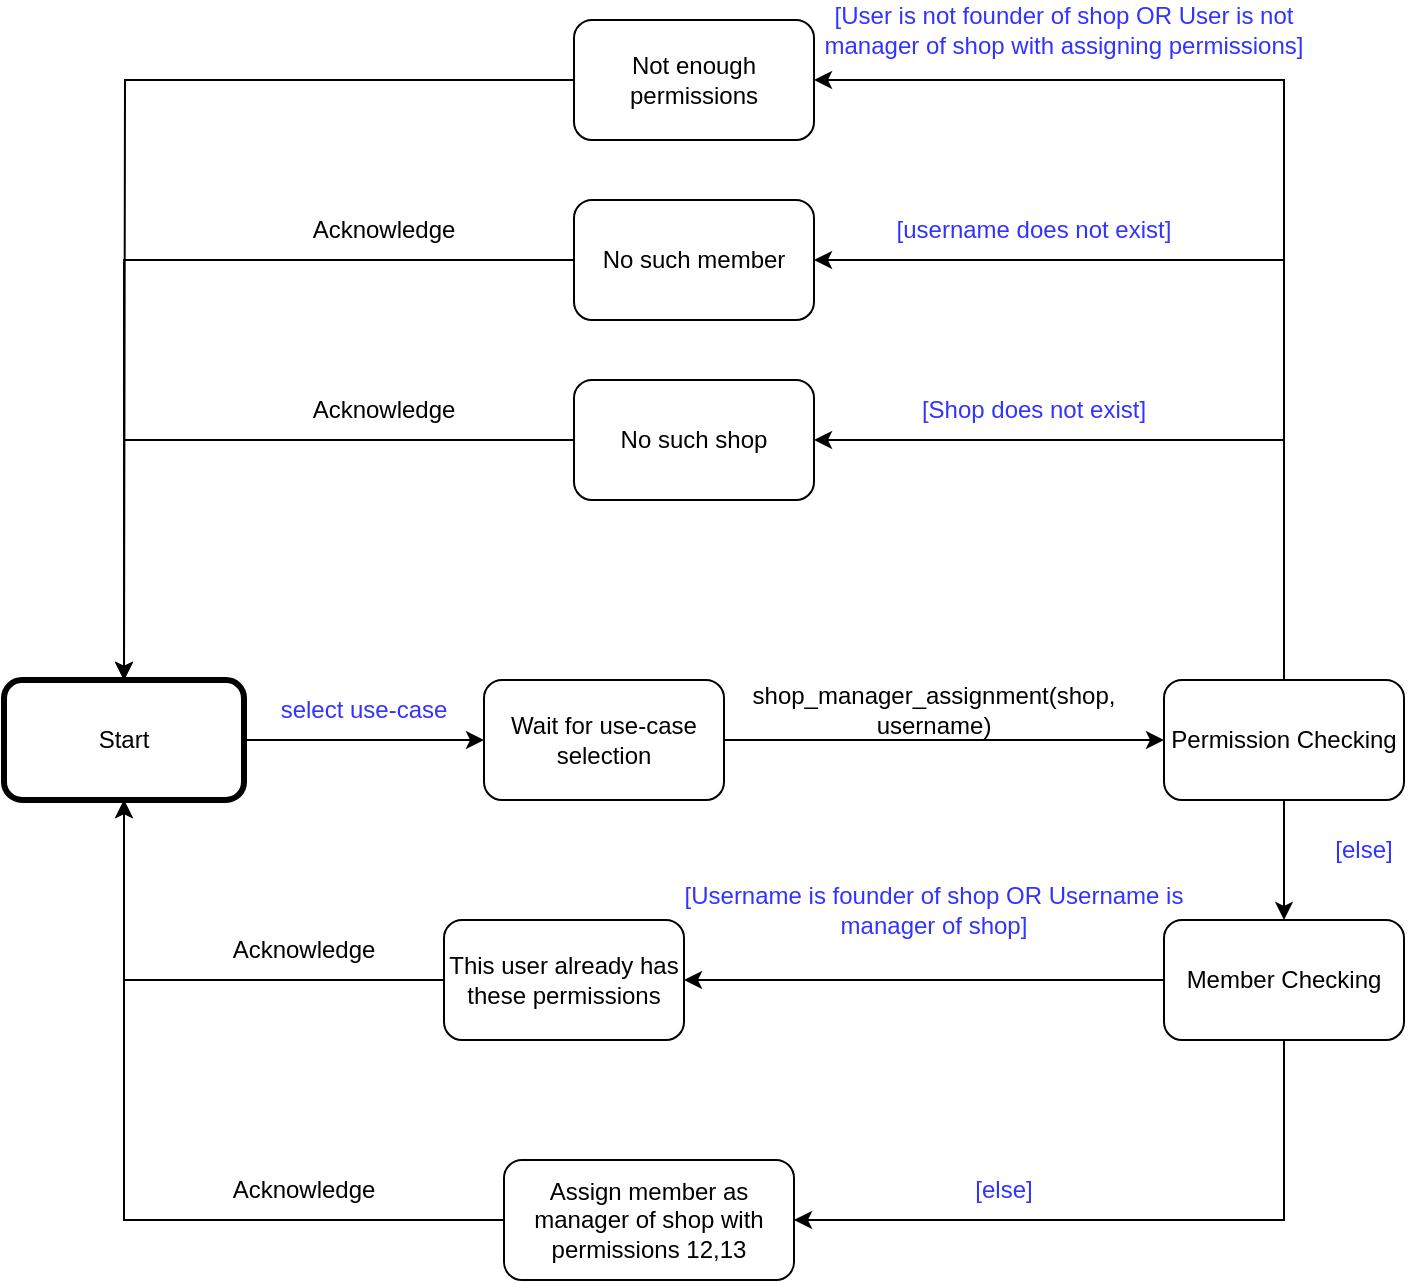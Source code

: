 <mxfile version="18.1.2" type="device"><diagram id="Vvk_OQTIka7yUG-9QUdX" name="Page-1"><mxGraphModel dx="1422" dy="762" grid="1" gridSize="10" guides="1" tooltips="1" connect="1" arrows="1" fold="1" page="1" pageScale="1" pageWidth="850" pageHeight="1100" math="0" shadow="0"><root><mxCell id="0"/><mxCell id="1" parent="0"/><mxCell id="wWTnJZsQiBKnjMraW01N-3" style="edgeStyle=orthogonalEdgeStyle;rounded=0;orthogonalLoop=1;jettySize=auto;html=1;" edge="1" parent="1" source="wWTnJZsQiBKnjMraW01N-4"><mxGeometry relative="1" as="geometry"><mxPoint x="320" y="390" as="targetPoint"/></mxGeometry></mxCell><mxCell id="wWTnJZsQiBKnjMraW01N-4" value="Start" style="rounded=1;whiteSpace=wrap;html=1;strokeWidth=3;" vertex="1" parent="1"><mxGeometry x="80" y="360" width="120" height="60" as="geometry"/></mxCell><mxCell id="wWTnJZsQiBKnjMraW01N-5" value="select use-case" style="text;html=1;align=center;verticalAlign=middle;whiteSpace=wrap;rounded=0;fontColor=#3333FF;" vertex="1" parent="1"><mxGeometry x="210" y="360" width="100" height="30" as="geometry"/></mxCell><mxCell id="wWTnJZsQiBKnjMraW01N-6" style="edgeStyle=orthogonalEdgeStyle;rounded=0;orthogonalLoop=1;jettySize=auto;html=1;" edge="1" parent="1" source="wWTnJZsQiBKnjMraW01N-7" target="wWTnJZsQiBKnjMraW01N-11"><mxGeometry relative="1" as="geometry"><mxPoint x="530" y="390" as="targetPoint"/></mxGeometry></mxCell><mxCell id="wWTnJZsQiBKnjMraW01N-7" value="Wait for use-case selection" style="rounded=1;whiteSpace=wrap;html=1;" vertex="1" parent="1"><mxGeometry x="320" y="360" width="120" height="60" as="geometry"/></mxCell><mxCell id="wWTnJZsQiBKnjMraW01N-8" value="shop_manager_assignment(shop, username)" style="text;html=1;strokeColor=none;fillColor=none;align=center;verticalAlign=middle;whiteSpace=wrap;rounded=0;" vertex="1" parent="1"><mxGeometry x="470" y="360" width="150" height="30" as="geometry"/></mxCell><mxCell id="wWTnJZsQiBKnjMraW01N-9" style="edgeStyle=orthogonalEdgeStyle;rounded=0;orthogonalLoop=1;jettySize=auto;html=1;fontColor=#000000;" edge="1" parent="1" source="wWTnJZsQiBKnjMraW01N-11"><mxGeometry relative="1" as="geometry"><mxPoint x="720" y="480" as="targetPoint"/></mxGeometry></mxCell><mxCell id="wWTnJZsQiBKnjMraW01N-10" style="edgeStyle=orthogonalEdgeStyle;rounded=0;orthogonalLoop=1;jettySize=auto;html=1;entryX=1;entryY=0.5;entryDx=0;entryDy=0;fontColor=#000000;" edge="1" parent="1" source="wWTnJZsQiBKnjMraW01N-11" target="wWTnJZsQiBKnjMraW01N-23"><mxGeometry relative="1" as="geometry"><Array as="points"><mxPoint x="720" y="150"/></Array></mxGeometry></mxCell><mxCell id="wWTnJZsQiBKnjMraW01N-34" style="edgeStyle=orthogonalEdgeStyle;rounded=0;orthogonalLoop=1;jettySize=auto;html=1;" edge="1" parent="1" source="wWTnJZsQiBKnjMraW01N-11" target="wWTnJZsQiBKnjMraW01N-32"><mxGeometry relative="1" as="geometry"><Array as="points"><mxPoint x="720" y="60"/></Array></mxGeometry></mxCell><mxCell id="wWTnJZsQiBKnjMraW01N-35" style="edgeStyle=orthogonalEdgeStyle;rounded=0;orthogonalLoop=1;jettySize=auto;html=1;entryX=1;entryY=0.5;entryDx=0;entryDy=0;" edge="1" parent="1" source="wWTnJZsQiBKnjMraW01N-11" target="wWTnJZsQiBKnjMraW01N-31"><mxGeometry relative="1" as="geometry"><Array as="points"><mxPoint x="720" y="240"/></Array></mxGeometry></mxCell><mxCell id="wWTnJZsQiBKnjMraW01N-11" value="Permission Checking" style="rounded=1;whiteSpace=wrap;html=1;" vertex="1" parent="1"><mxGeometry x="660" y="360" width="120" height="60" as="geometry"/></mxCell><mxCell id="wWTnJZsQiBKnjMraW01N-12" value="[User is not founder of shop OR User is not manager of shop with assigning permissions]" style="text;html=1;strokeColor=none;fillColor=none;align=center;verticalAlign=middle;whiteSpace=wrap;rounded=0;fontColor=#3333FF;" vertex="1" parent="1"><mxGeometry x="475" y="20" width="270" height="30" as="geometry"/></mxCell><mxCell id="wWTnJZsQiBKnjMraW01N-13" style="edgeStyle=orthogonalEdgeStyle;rounded=0;orthogonalLoop=1;jettySize=auto;html=1;entryX=1;entryY=0.5;entryDx=0;entryDy=0;fontColor=#000000;" edge="1" parent="1" source="wWTnJZsQiBKnjMraW01N-15" target="wWTnJZsQiBKnjMraW01N-20"><mxGeometry relative="1" as="geometry"/></mxCell><mxCell id="wWTnJZsQiBKnjMraW01N-14" style="edgeStyle=orthogonalEdgeStyle;rounded=0;orthogonalLoop=1;jettySize=auto;html=1;fontColor=#000000;" edge="1" parent="1" source="wWTnJZsQiBKnjMraW01N-15" target="wWTnJZsQiBKnjMraW01N-26"><mxGeometry relative="1" as="geometry"><Array as="points"><mxPoint x="720" y="630"/></Array></mxGeometry></mxCell><mxCell id="wWTnJZsQiBKnjMraW01N-15" value="Member Checking" style="rounded=1;whiteSpace=wrap;html=1;fontColor=#000000;strokeWidth=1;" vertex="1" parent="1"><mxGeometry x="660" y="480" width="120" height="60" as="geometry"/></mxCell><mxCell id="wWTnJZsQiBKnjMraW01N-16" value="[else]" style="text;html=1;strokeColor=none;fillColor=none;align=center;verticalAlign=middle;whiteSpace=wrap;rounded=0;fontColor=#3333FF;" vertex="1" parent="1"><mxGeometry x="730" y="430" width="60" height="30" as="geometry"/></mxCell><mxCell id="wWTnJZsQiBKnjMraW01N-18" value="[else]" style="text;html=1;strokeColor=none;fillColor=none;align=center;verticalAlign=middle;whiteSpace=wrap;rounded=0;fontColor=#3333FF;" vertex="1" parent="1"><mxGeometry x="485" y="600" width="190" height="30" as="geometry"/></mxCell><mxCell id="wWTnJZsQiBKnjMraW01N-19" style="edgeStyle=orthogonalEdgeStyle;rounded=0;orthogonalLoop=1;jettySize=auto;html=1;entryX=0.5;entryY=1;entryDx=0;entryDy=0;fontColor=#000000;" edge="1" parent="1" source="wWTnJZsQiBKnjMraW01N-20" target="wWTnJZsQiBKnjMraW01N-4"><mxGeometry relative="1" as="geometry"/></mxCell><mxCell id="wWTnJZsQiBKnjMraW01N-20" value="&lt;font color=&quot;#000000&quot;&gt;This user already has these permissions&lt;/font&gt;" style="rounded=1;whiteSpace=wrap;html=1;fontColor=#3333FF;strokeWidth=1;" vertex="1" parent="1"><mxGeometry x="300" y="480" width="120" height="60" as="geometry"/></mxCell><mxCell id="wWTnJZsQiBKnjMraW01N-21" value="Acknowledge" style="text;html=1;strokeColor=none;fillColor=none;align=center;verticalAlign=middle;whiteSpace=wrap;rounded=0;fontColor=#000000;" vertex="1" parent="1"><mxGeometry x="200" y="480" width="60" height="30" as="geometry"/></mxCell><mxCell id="wWTnJZsQiBKnjMraW01N-22" style="edgeStyle=orthogonalEdgeStyle;rounded=0;orthogonalLoop=1;jettySize=auto;html=1;fontColor=#000000;" edge="1" parent="1" source="wWTnJZsQiBKnjMraW01N-23" target="wWTnJZsQiBKnjMraW01N-4"><mxGeometry relative="1" as="geometry"/></mxCell><mxCell id="wWTnJZsQiBKnjMraW01N-23" value="No such member" style="rounded=1;whiteSpace=wrap;html=1;fontColor=#000000;strokeWidth=1;" vertex="1" parent="1"><mxGeometry x="365" y="120" width="120" height="60" as="geometry"/></mxCell><mxCell id="wWTnJZsQiBKnjMraW01N-24" value="Acknowledge" style="text;html=1;strokeColor=none;fillColor=none;align=center;verticalAlign=middle;whiteSpace=wrap;rounded=0;fontColor=#000000;" vertex="1" parent="1"><mxGeometry x="240" y="120" width="60" height="30" as="geometry"/></mxCell><mxCell id="wWTnJZsQiBKnjMraW01N-25" style="edgeStyle=orthogonalEdgeStyle;rounded=0;orthogonalLoop=1;jettySize=auto;html=1;entryX=0.5;entryY=1;entryDx=0;entryDy=0;fontColor=#000000;" edge="1" parent="1" source="wWTnJZsQiBKnjMraW01N-26" target="wWTnJZsQiBKnjMraW01N-4"><mxGeometry relative="1" as="geometry"/></mxCell><mxCell id="wWTnJZsQiBKnjMraW01N-26" value="Assign member as manager of shop with permissions 12,13" style="rounded=1;whiteSpace=wrap;html=1;fontColor=#000000;strokeWidth=1;" vertex="1" parent="1"><mxGeometry x="330" y="600" width="145" height="60" as="geometry"/></mxCell><mxCell id="wWTnJZsQiBKnjMraW01N-27" value="Acknowledge" style="text;html=1;strokeColor=none;fillColor=none;align=center;verticalAlign=middle;whiteSpace=wrap;rounded=0;fontColor=#000000;" vertex="1" parent="1"><mxGeometry x="200" y="600" width="60" height="30" as="geometry"/></mxCell><mxCell id="wWTnJZsQiBKnjMraW01N-29" value="[username does not exist]" style="text;html=1;strokeColor=none;fillColor=none;align=center;verticalAlign=middle;whiteSpace=wrap;rounded=0;fontColor=#3333FF;" vertex="1" parent="1"><mxGeometry x="460" y="120" width="270" height="30" as="geometry"/></mxCell><mxCell id="wWTnJZsQiBKnjMraW01N-30" value="[Shop does not exist]" style="text;html=1;strokeColor=none;fillColor=none;align=center;verticalAlign=middle;whiteSpace=wrap;rounded=0;fontColor=#3333FF;" vertex="1" parent="1"><mxGeometry x="460" y="210" width="270" height="30" as="geometry"/></mxCell><mxCell id="wWTnJZsQiBKnjMraW01N-37" style="edgeStyle=orthogonalEdgeStyle;rounded=0;orthogonalLoop=1;jettySize=auto;html=1;entryX=0.5;entryY=0;entryDx=0;entryDy=0;" edge="1" parent="1" source="wWTnJZsQiBKnjMraW01N-31" target="wWTnJZsQiBKnjMraW01N-4"><mxGeometry relative="1" as="geometry"/></mxCell><mxCell id="wWTnJZsQiBKnjMraW01N-31" value="No such shop" style="rounded=1;whiteSpace=wrap;html=1;fontColor=#000000;strokeWidth=1;" vertex="1" parent="1"><mxGeometry x="365" y="210" width="120" height="60" as="geometry"/></mxCell><mxCell id="wWTnJZsQiBKnjMraW01N-38" style="edgeStyle=orthogonalEdgeStyle;rounded=0;orthogonalLoop=1;jettySize=auto;html=1;" edge="1" parent="1" source="wWTnJZsQiBKnjMraW01N-32"><mxGeometry relative="1" as="geometry"><mxPoint x="140" y="360" as="targetPoint"/></mxGeometry></mxCell><mxCell id="wWTnJZsQiBKnjMraW01N-32" value="Not enough permissions" style="rounded=1;whiteSpace=wrap;html=1;fontColor=#000000;strokeWidth=1;" vertex="1" parent="1"><mxGeometry x="365" y="30" width="120" height="60" as="geometry"/></mxCell><mxCell id="wWTnJZsQiBKnjMraW01N-36" value="Acknowledge" style="text;html=1;strokeColor=none;fillColor=none;align=center;verticalAlign=middle;whiteSpace=wrap;rounded=0;fontColor=#000000;" vertex="1" parent="1"><mxGeometry x="240" y="210" width="60" height="30" as="geometry"/></mxCell><mxCell id="wWTnJZsQiBKnjMraW01N-39" value="[Username is founder of shop OR Username is manager of shop]" style="text;html=1;strokeColor=none;fillColor=none;align=center;verticalAlign=middle;whiteSpace=wrap;rounded=0;fontColor=#3333FF;" vertex="1" parent="1"><mxGeometry x="410" y="460" width="270" height="30" as="geometry"/></mxCell></root></mxGraphModel></diagram></mxfile>